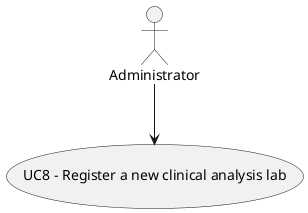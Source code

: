 @startuml
usecase "UC8 - Register a new clinical analysis lab" as UC8
actor admin as "Administrator"

admin --> (UC8)
@enduml
